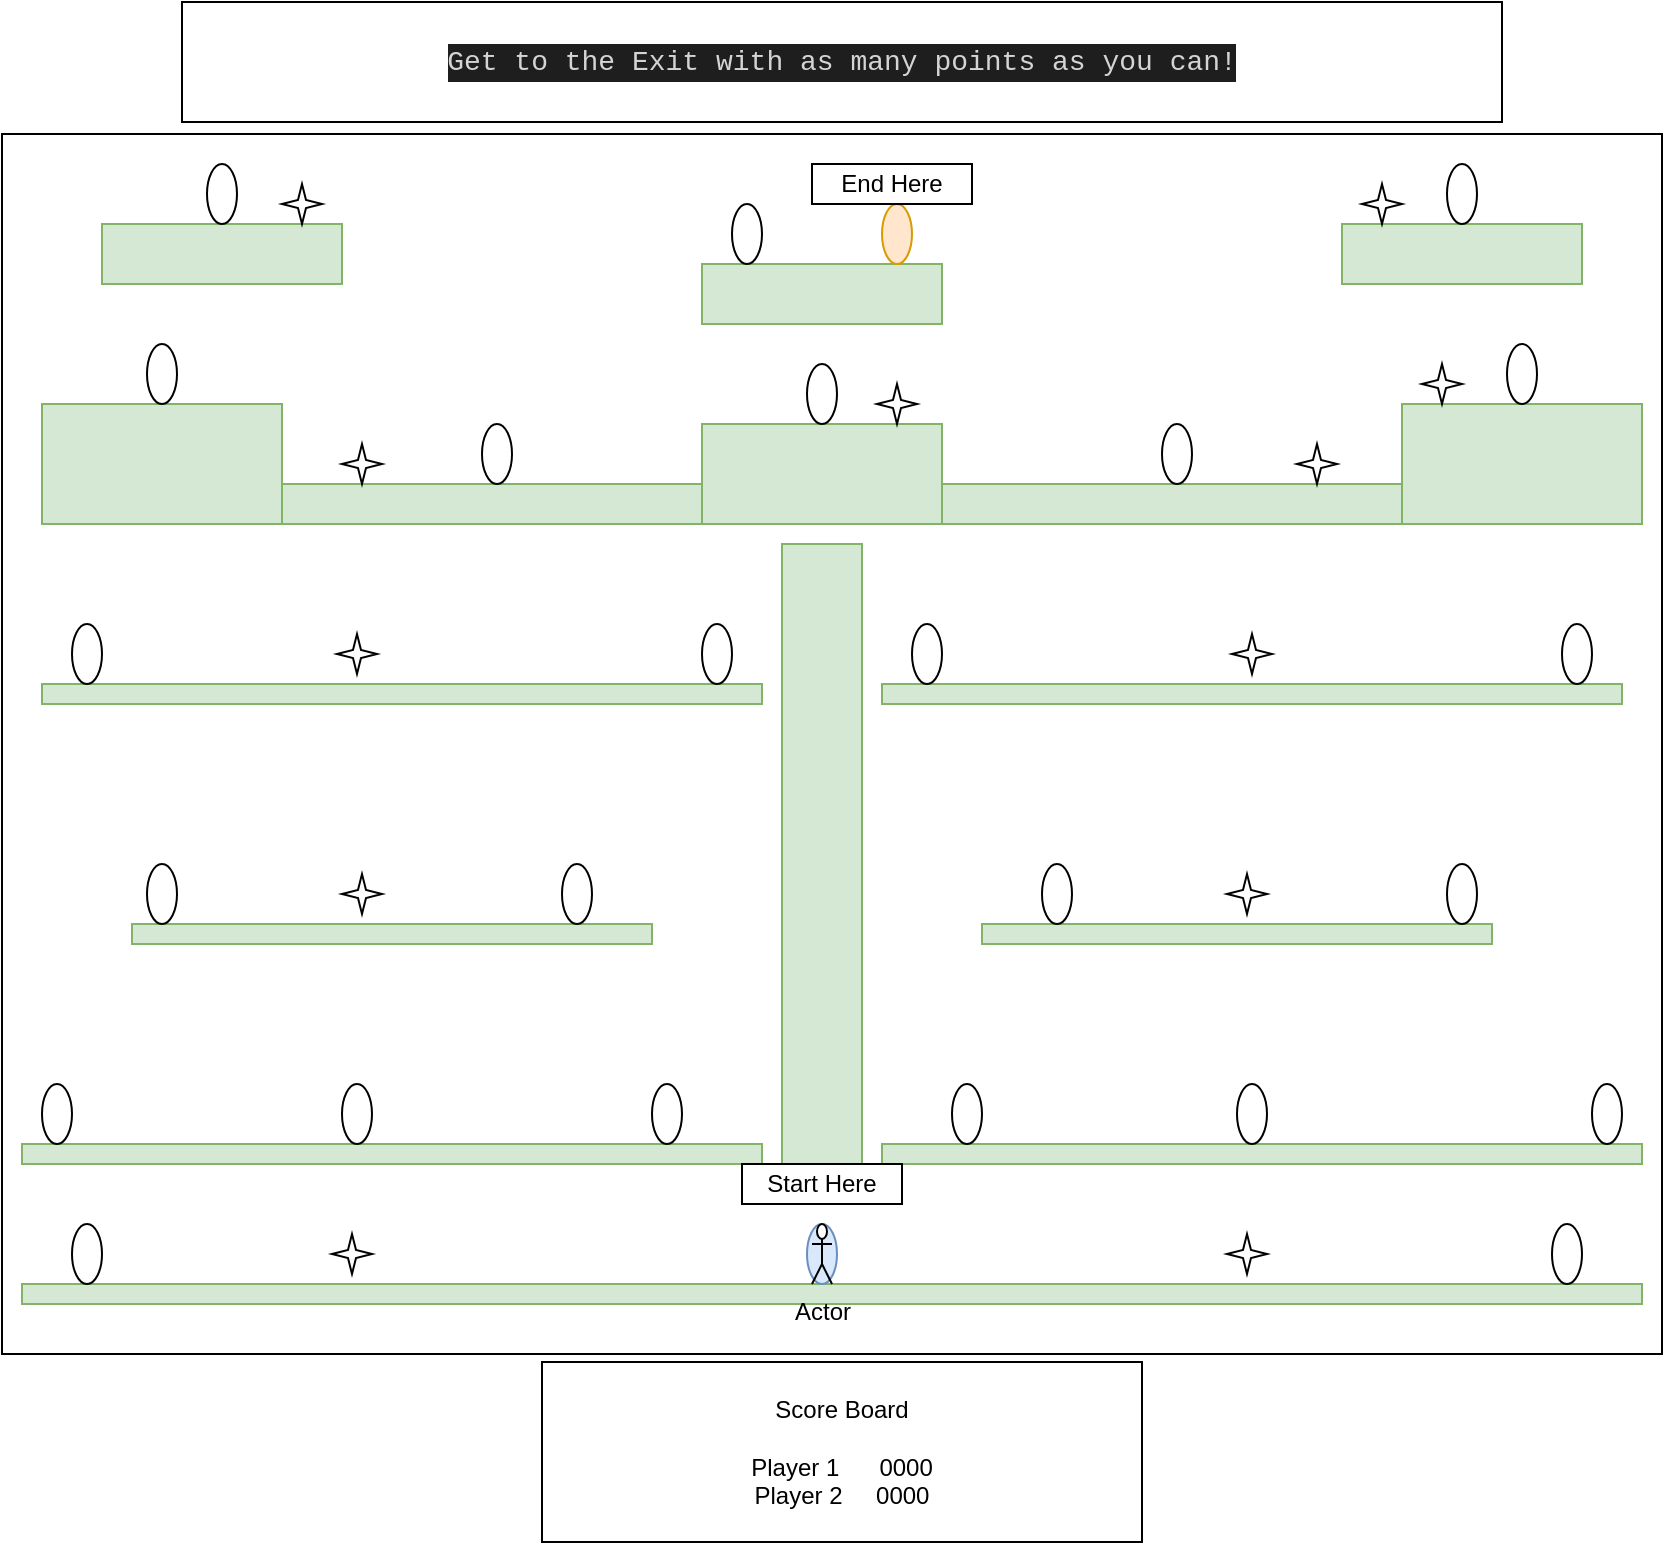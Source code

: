 <mxfile version="15.6.8" type="github">
  <diagram id="i9-LiDUgm7i1TcscAGTR" name="Page-1">
    <mxGraphModel dx="1017" dy="817" grid="1" gridSize="10" guides="1" tooltips="1" connect="1" arrows="1" fold="1" page="1" pageScale="1" pageWidth="850" pageHeight="1100" math="0" shadow="0">
      <root>
        <mxCell id="0" />
        <mxCell id="1" parent="0" />
        <mxCell id="Mf5WhwWusuU8PSzTyUXS-1" value="" style="rounded=0;whiteSpace=wrap;html=1;" vertex="1" parent="1">
          <mxGeometry x="10" y="106" width="830" height="610" as="geometry" />
        </mxCell>
        <mxCell id="Mf5WhwWusuU8PSzTyUXS-2" value="" style="rounded=0;whiteSpace=wrap;html=1;fillColor=#d5e8d4;strokeColor=#82b366;" vertex="1" parent="1">
          <mxGeometry x="20" y="681" width="810" height="10" as="geometry" />
        </mxCell>
        <mxCell id="Mf5WhwWusuU8PSzTyUXS-3" value="" style="rounded=0;whiteSpace=wrap;html=1;fillColor=#d5e8d4;strokeColor=#82b366;" vertex="1" parent="1">
          <mxGeometry x="20" y="611" width="370" height="10" as="geometry" />
        </mxCell>
        <mxCell id="Mf5WhwWusuU8PSzTyUXS-4" value="" style="rounded=0;whiteSpace=wrap;html=1;fillColor=#d5e8d4;strokeColor=#82b366;" vertex="1" parent="1">
          <mxGeometry x="450" y="611" width="380" height="10" as="geometry" />
        </mxCell>
        <mxCell id="Mf5WhwWusuU8PSzTyUXS-5" value="" style="rounded=0;whiteSpace=wrap;html=1;fillColor=#d5e8d4;strokeColor=#82b366;" vertex="1" parent="1">
          <mxGeometry x="400" y="311" width="40" height="330" as="geometry" />
        </mxCell>
        <mxCell id="Mf5WhwWusuU8PSzTyUXS-6" value="" style="rounded=0;whiteSpace=wrap;html=1;fillColor=#d5e8d4;strokeColor=#82b366;" vertex="1" parent="1">
          <mxGeometry x="30" y="281" width="800" height="20" as="geometry" />
        </mxCell>
        <mxCell id="Mf5WhwWusuU8PSzTyUXS-7" value="" style="rounded=0;whiteSpace=wrap;html=1;fillColor=#d5e8d4;strokeColor=#82b366;" vertex="1" parent="1">
          <mxGeometry x="30" y="241" width="120" height="60" as="geometry" />
        </mxCell>
        <mxCell id="Mf5WhwWusuU8PSzTyUXS-8" value="" style="rounded=0;whiteSpace=wrap;html=1;fillColor=#d5e8d4;strokeColor=#82b366;" vertex="1" parent="1">
          <mxGeometry x="710" y="241" width="120" height="60" as="geometry" />
        </mxCell>
        <mxCell id="Mf5WhwWusuU8PSzTyUXS-9" value="" style="rounded=0;whiteSpace=wrap;html=1;fillColor=#d5e8d4;strokeColor=#82b366;" vertex="1" parent="1">
          <mxGeometry x="360" y="251" width="120" height="50" as="geometry" />
        </mxCell>
        <mxCell id="Mf5WhwWusuU8PSzTyUXS-10" value="" style="rounded=0;whiteSpace=wrap;html=1;fillColor=#d5e8d4;strokeColor=#82b366;" vertex="1" parent="1">
          <mxGeometry x="680" y="151" width="120" height="30" as="geometry" />
        </mxCell>
        <mxCell id="Mf5WhwWusuU8PSzTyUXS-11" value="" style="rounded=0;whiteSpace=wrap;html=1;fillColor=#d5e8d4;strokeColor=#82b366;" vertex="1" parent="1">
          <mxGeometry x="60" y="151" width="120" height="30" as="geometry" />
        </mxCell>
        <mxCell id="Mf5WhwWusuU8PSzTyUXS-12" value="" style="rounded=0;whiteSpace=wrap;html=1;fillColor=#d5e8d4;strokeColor=#82b366;" vertex="1" parent="1">
          <mxGeometry x="360" y="171" width="120" height="30" as="geometry" />
        </mxCell>
        <mxCell id="Mf5WhwWusuU8PSzTyUXS-13" value="" style="rounded=0;whiteSpace=wrap;html=1;fillColor=#d5e8d4;strokeColor=#82b366;" vertex="1" parent="1">
          <mxGeometry x="500" y="501" width="255" height="10" as="geometry" />
        </mxCell>
        <mxCell id="Mf5WhwWusuU8PSzTyUXS-14" value="" style="rounded=0;whiteSpace=wrap;html=1;fillColor=#d5e8d4;strokeColor=#82b366;" vertex="1" parent="1">
          <mxGeometry x="450" y="381" width="370" height="10" as="geometry" />
        </mxCell>
        <mxCell id="Mf5WhwWusuU8PSzTyUXS-15" value="" style="rounded=0;whiteSpace=wrap;html=1;fillColor=#d5e8d4;strokeColor=#82b366;" vertex="1" parent="1">
          <mxGeometry x="75" y="501" width="260" height="10" as="geometry" />
        </mxCell>
        <mxCell id="Mf5WhwWusuU8PSzTyUXS-17" value="" style="rounded=0;whiteSpace=wrap;html=1;fillColor=#d5e8d4;strokeColor=#82b366;" vertex="1" parent="1">
          <mxGeometry x="30" y="381" width="360" height="10" as="geometry" />
        </mxCell>
        <mxCell id="Mf5WhwWusuU8PSzTyUXS-19" value="" style="ellipse;whiteSpace=wrap;html=1;" vertex="1" parent="1">
          <mxGeometry x="45" y="351" width="15" height="30" as="geometry" />
        </mxCell>
        <mxCell id="Mf5WhwWusuU8PSzTyUXS-20" value="" style="ellipse;whiteSpace=wrap;html=1;" vertex="1" parent="1">
          <mxGeometry x="82.5" y="471" width="15" height="30" as="geometry" />
        </mxCell>
        <mxCell id="Mf5WhwWusuU8PSzTyUXS-21" value="" style="ellipse;whiteSpace=wrap;html=1;" vertex="1" parent="1">
          <mxGeometry x="30" y="581" width="15" height="30" as="geometry" />
        </mxCell>
        <mxCell id="Mf5WhwWusuU8PSzTyUXS-23" value="" style="ellipse;whiteSpace=wrap;html=1;" vertex="1" parent="1">
          <mxGeometry x="790" y="351" width="15" height="30" as="geometry" />
        </mxCell>
        <mxCell id="Mf5WhwWusuU8PSzTyUXS-24" value="" style="ellipse;whiteSpace=wrap;html=1;" vertex="1" parent="1">
          <mxGeometry x="732.5" y="471" width="15" height="30" as="geometry" />
        </mxCell>
        <mxCell id="Mf5WhwWusuU8PSzTyUXS-26" value="" style="ellipse;whiteSpace=wrap;html=1;" vertex="1" parent="1">
          <mxGeometry x="805" y="581" width="15" height="30" as="geometry" />
        </mxCell>
        <mxCell id="Mf5WhwWusuU8PSzTyUXS-29" value="" style="ellipse;whiteSpace=wrap;html=1;" vertex="1" parent="1">
          <mxGeometry x="82.5" y="211" width="15" height="30" as="geometry" />
        </mxCell>
        <mxCell id="Mf5WhwWusuU8PSzTyUXS-30" value="" style="ellipse;whiteSpace=wrap;html=1;" vertex="1" parent="1">
          <mxGeometry x="412.5" y="221" width="15" height="30" as="geometry" />
        </mxCell>
        <mxCell id="Mf5WhwWusuU8PSzTyUXS-31" value="" style="ellipse;whiteSpace=wrap;html=1;fillColor=#dae8fc;strokeColor=#6c8ebf;" vertex="1" parent="1">
          <mxGeometry x="412.5" y="651" width="15" height="30" as="geometry" />
        </mxCell>
        <mxCell id="Mf5WhwWusuU8PSzTyUXS-32" value="" style="ellipse;whiteSpace=wrap;html=1;" vertex="1" parent="1">
          <mxGeometry x="762.5" y="211" width="15" height="30" as="geometry" />
        </mxCell>
        <mxCell id="Mf5WhwWusuU8PSzTyUXS-33" value="" style="ellipse;whiteSpace=wrap;html=1;" vertex="1" parent="1">
          <mxGeometry x="785" y="651" width="15" height="30" as="geometry" />
        </mxCell>
        <mxCell id="Mf5WhwWusuU8PSzTyUXS-34" value="" style="ellipse;whiteSpace=wrap;html=1;fillColor=#ffe6cc;strokeColor=#d79b00;" vertex="1" parent="1">
          <mxGeometry x="450" y="141" width="15" height="30" as="geometry" />
        </mxCell>
        <mxCell id="Mf5WhwWusuU8PSzTyUXS-35" value="" style="ellipse;whiteSpace=wrap;html=1;" vertex="1" parent="1">
          <mxGeometry x="112.5" y="121" width="15" height="30" as="geometry" />
        </mxCell>
        <mxCell id="Mf5WhwWusuU8PSzTyUXS-36" value="" style="ellipse;whiteSpace=wrap;html=1;" vertex="1" parent="1">
          <mxGeometry x="732.5" y="121" width="15" height="30" as="geometry" />
        </mxCell>
        <mxCell id="Mf5WhwWusuU8PSzTyUXS-37" value="" style="ellipse;whiteSpace=wrap;html=1;" vertex="1" parent="1">
          <mxGeometry x="45" y="651" width="15" height="30" as="geometry" />
        </mxCell>
        <mxCell id="Mf5WhwWusuU8PSzTyUXS-38" value="" style="ellipse;whiteSpace=wrap;html=1;" vertex="1" parent="1">
          <mxGeometry x="290" y="471" width="15" height="30" as="geometry" />
        </mxCell>
        <mxCell id="Mf5WhwWusuU8PSzTyUXS-39" value="" style="ellipse;whiteSpace=wrap;html=1;" vertex="1" parent="1">
          <mxGeometry x="375" y="141" width="15" height="30" as="geometry" />
        </mxCell>
        <mxCell id="Mf5WhwWusuU8PSzTyUXS-41" value="" style="ellipse;whiteSpace=wrap;html=1;" vertex="1" parent="1">
          <mxGeometry x="335" y="581" width="15" height="30" as="geometry" />
        </mxCell>
        <mxCell id="Mf5WhwWusuU8PSzTyUXS-42" value="" style="ellipse;whiteSpace=wrap;html=1;" vertex="1" parent="1">
          <mxGeometry x="465" y="351" width="15" height="30" as="geometry" />
        </mxCell>
        <mxCell id="Mf5WhwWusuU8PSzTyUXS-43" value="" style="ellipse;whiteSpace=wrap;html=1;" vertex="1" parent="1">
          <mxGeometry x="530" y="471" width="15" height="30" as="geometry" />
        </mxCell>
        <mxCell id="Mf5WhwWusuU8PSzTyUXS-44" value="" style="ellipse;whiteSpace=wrap;html=1;" vertex="1" parent="1">
          <mxGeometry x="485" y="581" width="15" height="30" as="geometry" />
        </mxCell>
        <mxCell id="Mf5WhwWusuU8PSzTyUXS-46" value="Actor" style="shape=umlActor;verticalLabelPosition=bottom;verticalAlign=top;html=1;outlineConnect=0;" vertex="1" parent="1">
          <mxGeometry x="415" y="651" width="10" height="30" as="geometry" />
        </mxCell>
        <mxCell id="Mf5WhwWusuU8PSzTyUXS-47" value="" style="ellipse;whiteSpace=wrap;html=1;" vertex="1" parent="1">
          <mxGeometry x="627.5" y="581" width="15" height="30" as="geometry" />
        </mxCell>
        <mxCell id="Mf5WhwWusuU8PSzTyUXS-48" value="" style="ellipse;whiteSpace=wrap;html=1;" vertex="1" parent="1">
          <mxGeometry x="250" y="251" width="15" height="30" as="geometry" />
        </mxCell>
        <mxCell id="Mf5WhwWusuU8PSzTyUXS-49" value="" style="ellipse;whiteSpace=wrap;html=1;" vertex="1" parent="1">
          <mxGeometry x="590" y="251" width="15" height="30" as="geometry" />
        </mxCell>
        <mxCell id="Mf5WhwWusuU8PSzTyUXS-50" value="" style="ellipse;whiteSpace=wrap;html=1;" vertex="1" parent="1">
          <mxGeometry x="360" y="351" width="15" height="30" as="geometry" />
        </mxCell>
        <mxCell id="Mf5WhwWusuU8PSzTyUXS-52" value="" style="ellipse;whiteSpace=wrap;html=1;" vertex="1" parent="1">
          <mxGeometry x="180" y="581" width="15" height="30" as="geometry" />
        </mxCell>
        <mxCell id="Mf5WhwWusuU8PSzTyUXS-60" value="" style="verticalLabelPosition=bottom;verticalAlign=top;html=1;shape=mxgraph.basic.4_point_star_2;dx=0.8;" vertex="1" parent="1">
          <mxGeometry x="180" y="261" width="20" height="20" as="geometry" />
        </mxCell>
        <mxCell id="Mf5WhwWusuU8PSzTyUXS-61" value="" style="verticalLabelPosition=bottom;verticalAlign=top;html=1;shape=mxgraph.basic.4_point_star_2;dx=0.8;" vertex="1" parent="1">
          <mxGeometry x="175" y="656" width="20" height="20" as="geometry" />
        </mxCell>
        <mxCell id="Mf5WhwWusuU8PSzTyUXS-63" value="" style="verticalLabelPosition=bottom;verticalAlign=top;html=1;shape=mxgraph.basic.4_point_star_2;dx=0.8;" vertex="1" parent="1">
          <mxGeometry x="622.5" y="656" width="20" height="20" as="geometry" />
        </mxCell>
        <mxCell id="Mf5WhwWusuU8PSzTyUXS-65" value="" style="verticalLabelPosition=bottom;verticalAlign=top;html=1;shape=mxgraph.basic.4_point_star_2;dx=0.8;" vertex="1" parent="1">
          <mxGeometry x="657.5" y="261" width="20" height="20" as="geometry" />
        </mxCell>
        <mxCell id="Mf5WhwWusuU8PSzTyUXS-66" value="" style="verticalLabelPosition=bottom;verticalAlign=top;html=1;shape=mxgraph.basic.4_point_star_2;dx=0.8;" vertex="1" parent="1">
          <mxGeometry x="177.5" y="356" width="20" height="20" as="geometry" />
        </mxCell>
        <mxCell id="Mf5WhwWusuU8PSzTyUXS-67" value="" style="verticalLabelPosition=bottom;verticalAlign=top;html=1;shape=mxgraph.basic.4_point_star_2;dx=0.8;" vertex="1" parent="1">
          <mxGeometry x="625" y="356" width="20" height="20" as="geometry" />
        </mxCell>
        <mxCell id="Mf5WhwWusuU8PSzTyUXS-68" value="" style="verticalLabelPosition=bottom;verticalAlign=top;html=1;shape=mxgraph.basic.4_point_star_2;dx=0.8;" vertex="1" parent="1">
          <mxGeometry x="180" y="476" width="20" height="20" as="geometry" />
        </mxCell>
        <mxCell id="Mf5WhwWusuU8PSzTyUXS-69" value="" style="verticalLabelPosition=bottom;verticalAlign=top;html=1;shape=mxgraph.basic.4_point_star_2;dx=0.8;" vertex="1" parent="1">
          <mxGeometry x="622.5" y="476" width="20" height="20" as="geometry" />
        </mxCell>
        <mxCell id="Mf5WhwWusuU8PSzTyUXS-70" value="" style="verticalLabelPosition=bottom;verticalAlign=top;html=1;shape=mxgraph.basic.4_point_star_2;dx=0.8;" vertex="1" parent="1">
          <mxGeometry x="720" y="221" width="20" height="20" as="geometry" />
        </mxCell>
        <mxCell id="Mf5WhwWusuU8PSzTyUXS-71" value="" style="verticalLabelPosition=bottom;verticalAlign=top;html=1;shape=mxgraph.basic.4_point_star_2;dx=0.8;" vertex="1" parent="1">
          <mxGeometry x="447.5" y="231" width="20" height="20" as="geometry" />
        </mxCell>
        <mxCell id="Mf5WhwWusuU8PSzTyUXS-72" value="" style="verticalLabelPosition=bottom;verticalAlign=top;html=1;shape=mxgraph.basic.4_point_star_2;dx=0.8;" vertex="1" parent="1">
          <mxGeometry x="150" y="131" width="20" height="20" as="geometry" />
        </mxCell>
        <mxCell id="Mf5WhwWusuU8PSzTyUXS-73" value="" style="verticalLabelPosition=bottom;verticalAlign=top;html=1;shape=mxgraph.basic.4_point_star_2;dx=0.8;" vertex="1" parent="1">
          <mxGeometry x="690" y="131" width="20" height="20" as="geometry" />
        </mxCell>
        <mxCell id="Mf5WhwWusuU8PSzTyUXS-74" value="Start Here" style="rounded=0;whiteSpace=wrap;html=1;" vertex="1" parent="1">
          <mxGeometry x="380" y="621" width="80" height="20" as="geometry" />
        </mxCell>
        <mxCell id="Mf5WhwWusuU8PSzTyUXS-75" value="End Here" style="rounded=0;whiteSpace=wrap;html=1;" vertex="1" parent="1">
          <mxGeometry x="415" y="121" width="80" height="20" as="geometry" />
        </mxCell>
        <mxCell id="Mf5WhwWusuU8PSzTyUXS-76" value="&lt;div style=&quot;color: rgb(212 , 212 , 212) ; background-color: rgb(30 , 30 , 30) ; font-family: &amp;#34;consolas&amp;#34; , &amp;#34;courier new&amp;#34; , monospace ; font-size: 14px ; line-height: 19px&quot;&gt;Get to the Exit with as many points as you can!&lt;/div&gt;" style="rounded=0;whiteSpace=wrap;html=1;" vertex="1" parent="1">
          <mxGeometry x="100" y="40" width="660" height="60" as="geometry" />
        </mxCell>
        <mxCell id="Mf5WhwWusuU8PSzTyUXS-77" value="Score Board&lt;br&gt;&lt;br&gt;Player 1&amp;nbsp;&lt;span style=&quot;white-space: pre&quot;&gt;	&lt;/span&gt;&lt;span style=&quot;white-space: pre&quot;&gt;	&lt;/span&gt;&lt;span style=&quot;white-space: pre&quot;&gt;	&lt;/span&gt;&lt;span style=&quot;white-space: pre&quot;&gt;	&lt;/span&gt;&lt;span style=&quot;white-space: pre&quot;&gt;	&lt;/span&gt;0000&lt;br&gt;Player 2&lt;span style=&quot;white-space: pre&quot;&gt;	&lt;/span&gt;&lt;span style=&quot;white-space: pre&quot;&gt;	&lt;/span&gt;&lt;span style=&quot;white-space: pre&quot;&gt;	&lt;/span&gt;&lt;span style=&quot;white-space: pre&quot;&gt;	&lt;/span&gt;&lt;span style=&quot;white-space: pre&quot;&gt;	&lt;/span&gt;0000" style="whiteSpace=wrap;html=1;" vertex="1" parent="1">
          <mxGeometry x="280" y="720" width="300" height="90" as="geometry" />
        </mxCell>
      </root>
    </mxGraphModel>
  </diagram>
</mxfile>
